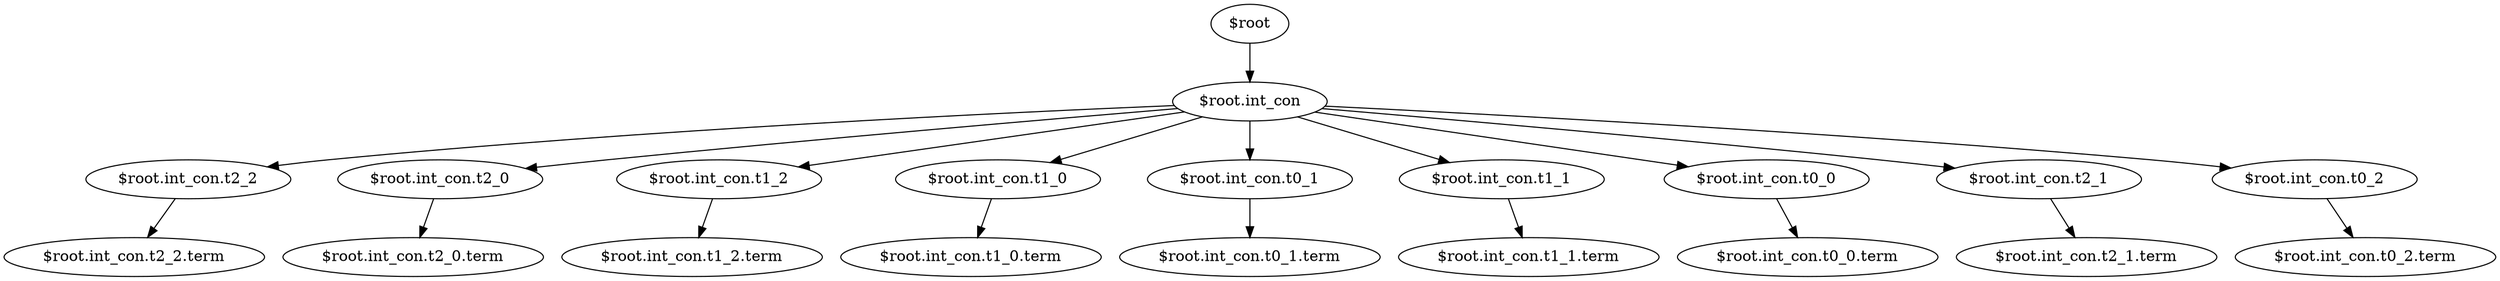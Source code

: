 digraph G {
  "$root.int_con.t2_2" -> "$root.int_con.t2_2.term";
  "$root.int_con.t2_0" -> "$root.int_con.t2_0.term";
  "$root.int_con.t1_2" -> "$root.int_con.t1_2.term";
  "$root.int_con.t1_0" -> "$root.int_con.t1_0.term";
  "$root.int_con.t0_1" -> "$root.int_con.t0_1.term";
  "$root.int_con.t1_1" -> "$root.int_con.t1_1.term";
  "$root.int_con.t0_0" -> "$root.int_con.t0_0.term";
  "$root.int_con.t2_1" -> "$root.int_con.t2_1.term";
  "$root.int_con" -> "$root.int_con.t0_0";
  "$root.int_con" -> "$root.int_con.t0_1";
  "$root.int_con" -> "$root.int_con.t0_2";
  "$root.int_con" -> "$root.int_con.t1_0";
  "$root.int_con" -> "$root.int_con.t1_1";
  "$root.int_con" -> "$root.int_con.t1_2";
  "$root.int_con" -> "$root.int_con.t2_0";
  "$root.int_con" -> "$root.int_con.t2_1";
  "$root.int_con" -> "$root.int_con.t2_2";
  "$root.int_con.t0_2" -> "$root.int_con.t0_2.term";
  "$root" -> "$root.int_con";
}
